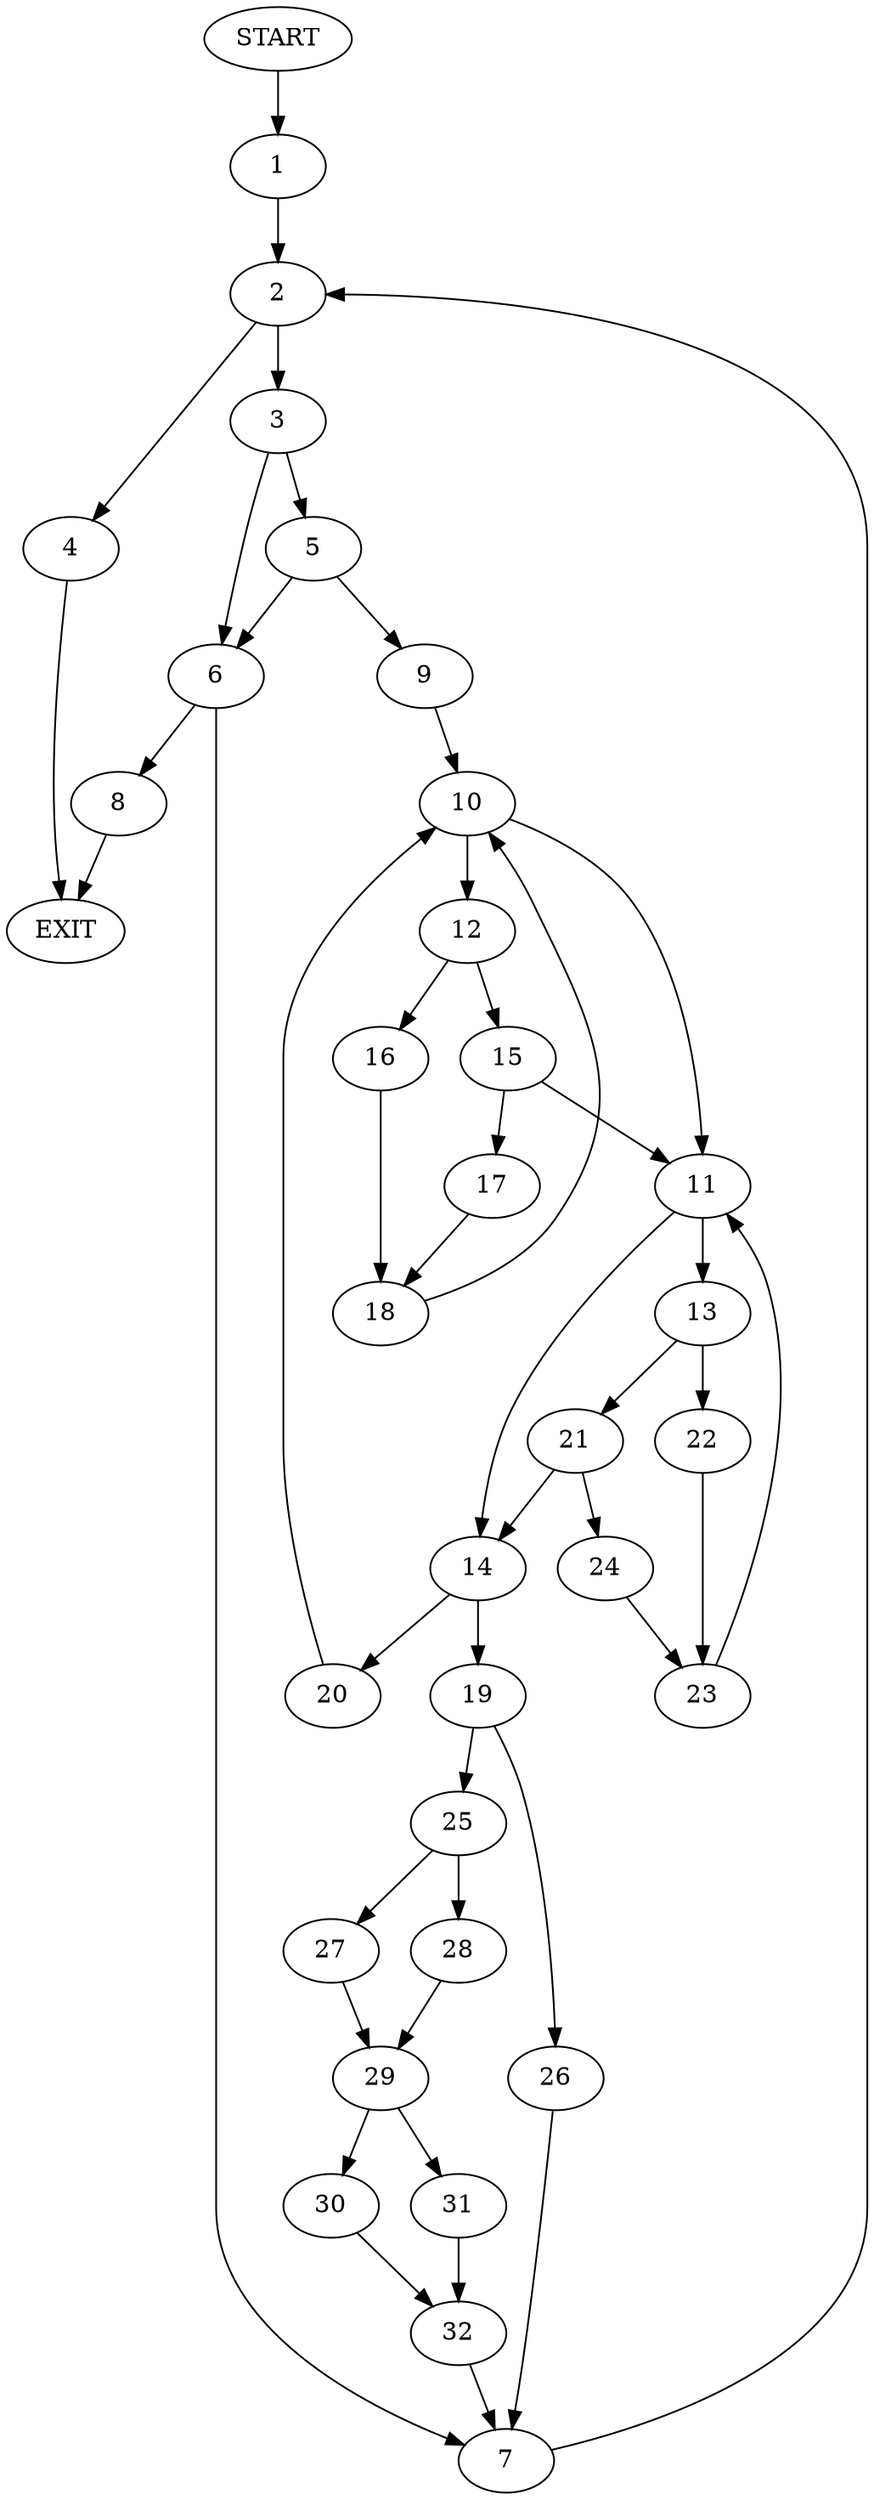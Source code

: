 digraph {
0 [label="START"]
33 [label="EXIT"]
0 -> 1
1 -> 2
2 -> 3
2 -> 4
4 -> 33
3 -> 5
3 -> 6
6 -> 7
6 -> 8
5 -> 9
5 -> 6
9 -> 10
8 -> 33
7 -> 2
10 -> 11
10 -> 12
11 -> 13
11 -> 14
12 -> 15
12 -> 16
15 -> 17
15 -> 11
16 -> 18
18 -> 10
17 -> 18
14 -> 19
14 -> 20
13 -> 21
13 -> 22
22 -> 23
21 -> 24
21 -> 14
23 -> 11
24 -> 23
20 -> 10
19 -> 25
19 -> 26
26 -> 7
25 -> 27
25 -> 28
28 -> 29
27 -> 29
29 -> 30
29 -> 31
31 -> 32
30 -> 32
32 -> 7
}
